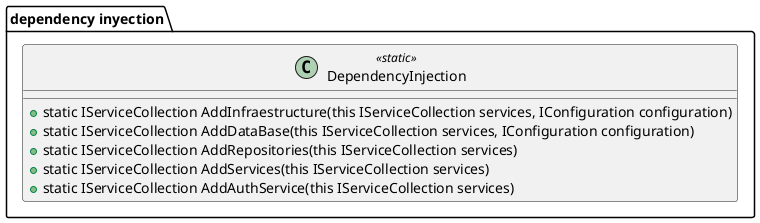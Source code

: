@startuml "dependency inyection"

package "dependency inyection" {
    class DependencyInjection <<static>> {
        + static IServiceCollection AddInfraestructure(this IServiceCollection services, IConfiguration configuration)
        + static IServiceCollection AddDataBase(this IServiceCollection services, IConfiguration configuration)
        + static IServiceCollection AddRepositories(this IServiceCollection services)
        + static IServiceCollection AddServices(this IServiceCollection services)
        + static IServiceCollection AddAuthService(this IServiceCollection services)
    }
}

@enduml